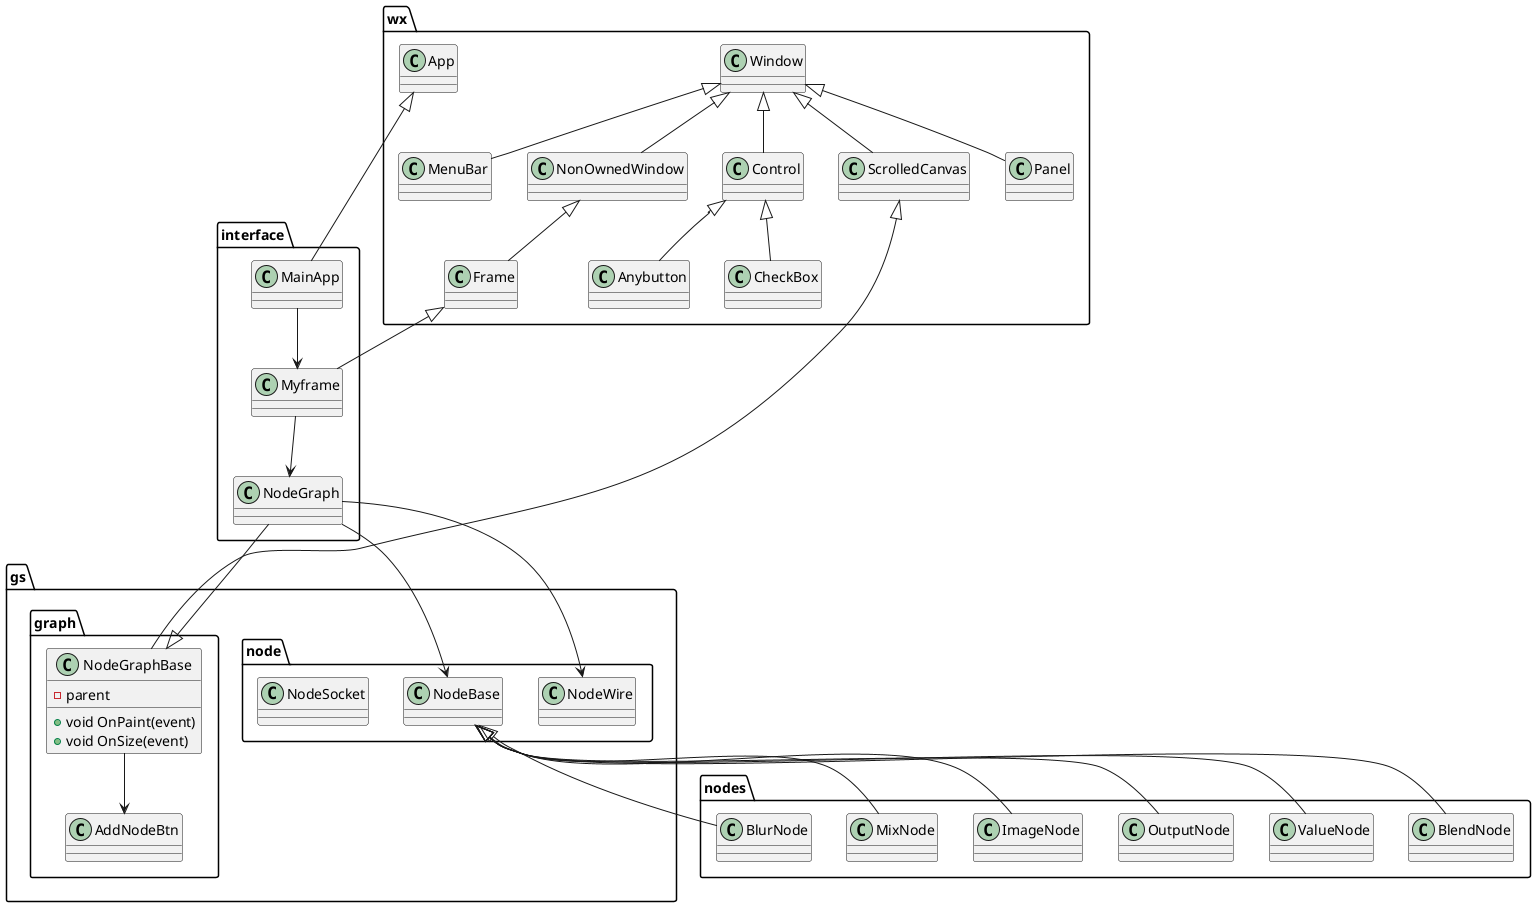 ' Plant UML Notations
' + public
' # protected
' - private

@startuml HydraulicPipeGui
'###### wxPython: 窗口、Event ######'
wx.Window  <|-- wx.Control
    wx.Control <|-- wx.Anybutton
    wx.Control <|-- wx.CheckBox
wx.Window <|-- wx.Panel
wx.Window <|-- wx.MenuBar
wx.Window <|-- wx.NonOwnedWindow
    wx.NonOwnedWindow <|-- wx.Frame
wx.Window <|-- wx.ScrolledCanvas

'###### interface: 继承自WxPython ######'
class gs.graph.NodeGraphBase {
    - parent
    + void OnPaint(event)
    + void OnSize(event)
}

wx.App <|-- interface.MainApp
    interface.MainApp --> interface.Myframe
wx.Frame <|-- interface.Myframe
    interface.Myframe --> interface.NodeGraph
wx.ScrolledCanvas <|-- gs.graph.NodeGraphBase
    gs.graph.NodeGraphBase --> gs.graph.AddNodeBtn

'###### gs.node ######'
class gs.node.NodeWire {

}

class gs.node.NodeBase {

}

class gs.node.NodeSocket {

}

gs.graph.NodeGraphBase <|-- interface.NodeGraph
    interface.NodeGraph --> gs.node.NodeBase
    interface.NodeGraph --> gs.node.NodeWire

'###### nodes ######'
class nodes.OutputNode {

}

class nodes.ImageNode {
    
}

gs.node.NodeBase <|-- nodes.OutputNode
gs.node.NodeBase <|-- nodes.ImageNode
gs.node.NodeBase <|-- nodes.MixNode
gs.node.NodeBase <|-- nodes.BlurNode
gs.node.NodeBase <|-- nodes.BlendNode
gs.node.NodeBase <|-- nodes.ValueNode

'###### hydraulic ######'


'###### layout ######'


@enduml